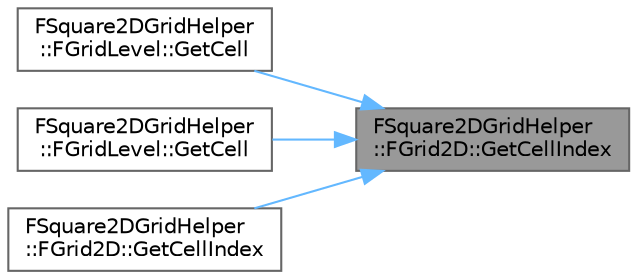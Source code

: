 digraph "FSquare2DGridHelper::FGrid2D::GetCellIndex"
{
 // INTERACTIVE_SVG=YES
 // LATEX_PDF_SIZE
  bgcolor="transparent";
  edge [fontname=Helvetica,fontsize=10,labelfontname=Helvetica,labelfontsize=10];
  node [fontname=Helvetica,fontsize=10,shape=box,height=0.2,width=0.4];
  rankdir="RL";
  Node1 [id="Node000001",label="FSquare2DGridHelper\l::FGrid2D::GetCellIndex",height=0.2,width=0.4,color="gray40", fillcolor="grey60", style="filled", fontcolor="black",tooltip="Returns the cell index of the provided coords."];
  Node1 -> Node2 [id="edge1_Node000001_Node000002",dir="back",color="steelblue1",style="solid",tooltip=" "];
  Node2 [id="Node000002",label="FSquare2DGridHelper\l::FGridLevel::GetCell",height=0.2,width=0.4,color="grey40", fillcolor="white", style="filled",URL="$d1/de8/structFSquare2DGridHelper_1_1FGridLevel.html#a62d08261131bc2c03adaa2fd5d918954",tooltip="Returns the cell at the specified grid coordinate."];
  Node1 -> Node3 [id="edge2_Node000001_Node000003",dir="back",color="steelblue1",style="solid",tooltip=" "];
  Node3 [id="Node000003",label="FSquare2DGridHelper\l::FGridLevel::GetCell",height=0.2,width=0.4,color="grey40", fillcolor="white", style="filled",URL="$d1/de8/structFSquare2DGridHelper_1_1FGridLevel.html#ad15f32c4ec0992ddf2f8d4fd3f1f0ec2",tooltip="Returns the cell at the specified grid coordinate."];
  Node1 -> Node4 [id="edge3_Node000001_Node000004",dir="back",color="steelblue1",style="solid",tooltip=" "];
  Node4 [id="Node000004",label="FSquare2DGridHelper\l::FGrid2D::GetCellIndex",height=0.2,width=0.4,color="grey40", fillcolor="white", style="filled",URL="$de/d59/structFSquare2DGridHelper_1_1FGrid2D.html#a39c21978b75796d6328c53a3a2dbd534",tooltip="Returns the cell index of the provided position."];
}
